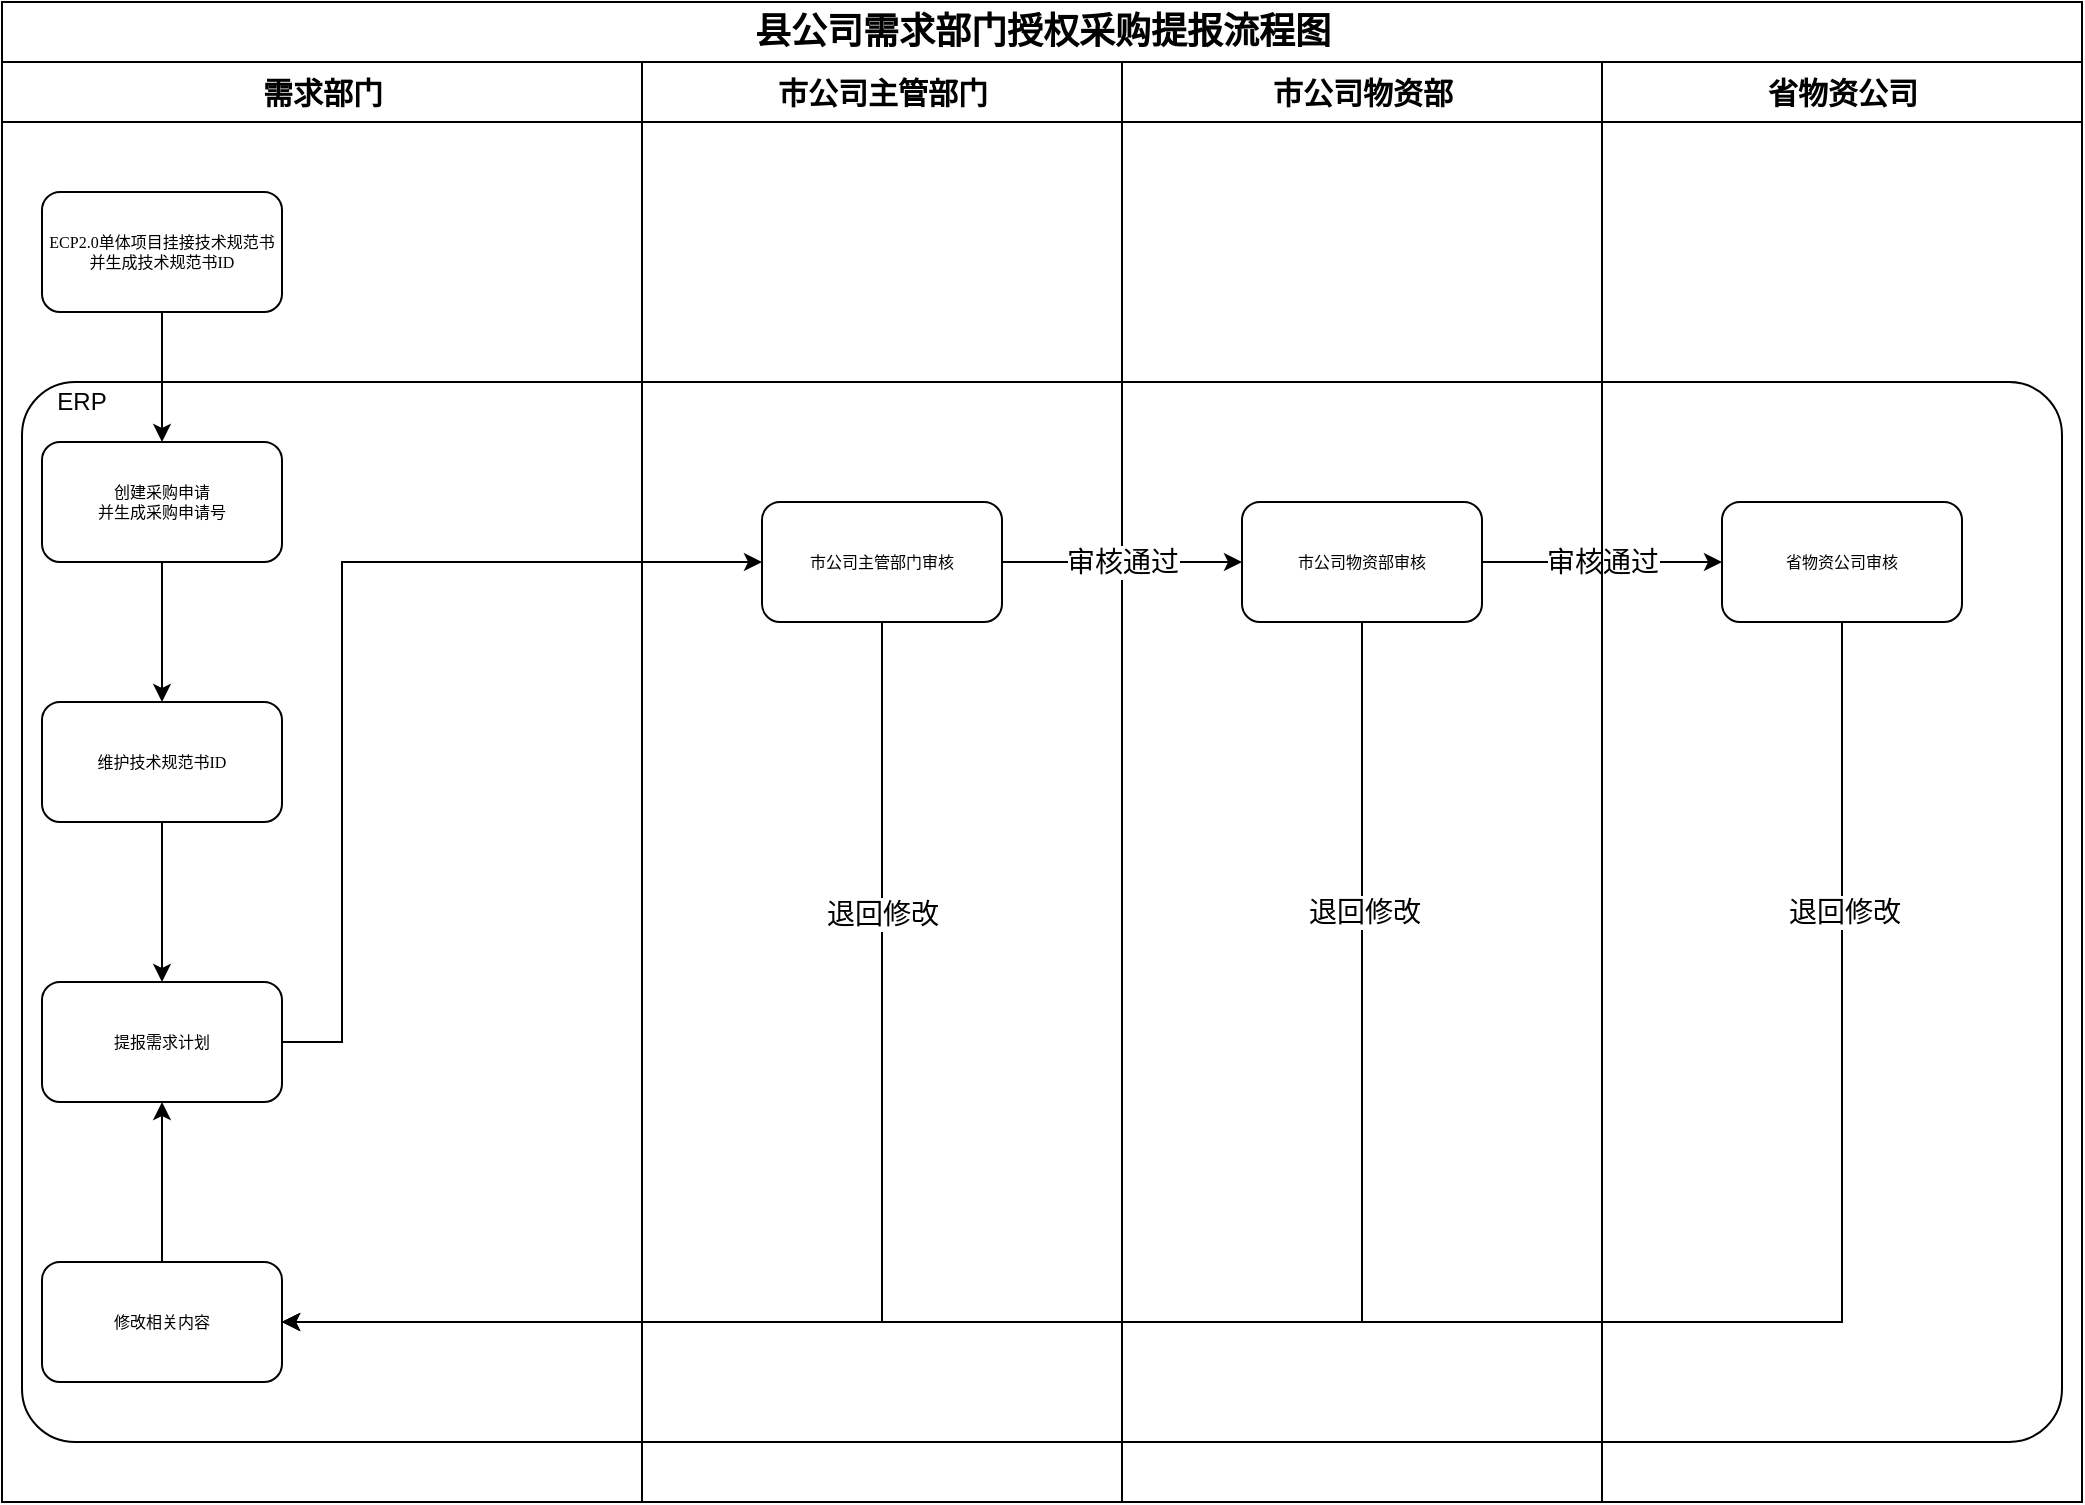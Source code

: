 <mxfile version="14.2.2" type="github">
  <diagram name="Page-1" id="74e2e168-ea6b-b213-b513-2b3c1d86103e">
    <mxGraphModel dx="1038" dy="548" grid="1" gridSize="10" guides="1" tooltips="1" connect="1" arrows="1" fold="1" page="1" pageScale="1" pageWidth="1100" pageHeight="850" background="#ffffff" math="0" shadow="0">
      <root>
        <mxCell id="0" />
        <mxCell id="1" parent="0" />
        <mxCell id="4cxhfHIo7UR-cVewsCCE-4" value="" style="rounded=1;whiteSpace=wrap;html=1;rotation=0;glass=0;perimeterSpacing=0;strokeOpacity=100;arcSize=5;" parent="1" vertex="1">
          <mxGeometry x="80" y="230" width="1020" height="530" as="geometry" />
        </mxCell>
        <mxCell id="77e6c97f196da883-1" value="&lt;font style=&quot;font-size: 18px;&quot;&gt;县公司需求部门授权采购提报流程图&lt;/font&gt;" style="swimlane;html=1;childLayout=stackLayout;startSize=30;rounded=0;shadow=0;labelBackgroundColor=none;strokeWidth=1;fontFamily=Verdana;fontSize=18;align=center;" parent="1" vertex="1">
          <mxGeometry x="70" y="40" width="1040" height="750" as="geometry" />
        </mxCell>
        <mxCell id="77e6c97f196da883-2" value="需求部门" style="swimlane;html=1;startSize=30;fontSize=15;" parent="77e6c97f196da883-1" vertex="1">
          <mxGeometry y="30" width="320" height="720" as="geometry" />
        </mxCell>
        <mxCell id="H4fo828ms0VRvZTViUcg-3" style="edgeStyle=orthogonalEdgeStyle;rounded=0;orthogonalLoop=1;jettySize=auto;html=1;exitX=0.5;exitY=1;exitDx=0;exitDy=0;entryX=0.5;entryY=0;entryDx=0;entryDy=0;fontSize=18;" parent="77e6c97f196da883-2" source="77e6c97f196da883-8" target="77e6c97f196da883-10" edge="1">
          <mxGeometry relative="1" as="geometry" />
        </mxCell>
        <mxCell id="77e6c97f196da883-8" value="ECP2.0单体项目挂接技术规范书并生成技术规范书ID" style="rounded=1;whiteSpace=wrap;html=1;shadow=0;labelBackgroundColor=none;strokeWidth=1;fontFamily=Verdana;fontSize=8;align=center;" parent="77e6c97f196da883-2" vertex="1">
          <mxGeometry x="20" y="65" width="120" height="60" as="geometry" />
        </mxCell>
        <mxCell id="H4fo828ms0VRvZTViUcg-5" style="edgeStyle=orthogonalEdgeStyle;rounded=0;orthogonalLoop=1;jettySize=auto;html=1;entryX=0.5;entryY=0;entryDx=0;entryDy=0;fontSize=18;" parent="77e6c97f196da883-2" source="77e6c97f196da883-10" target="H4fo828ms0VRvZTViUcg-4" edge="1">
          <mxGeometry relative="1" as="geometry" />
        </mxCell>
        <mxCell id="77e6c97f196da883-10" value="创建采购申请&lt;br&gt;并生成采购申请号" style="rounded=1;whiteSpace=wrap;html=1;shadow=0;labelBackgroundColor=none;strokeWidth=1;fontFamily=Verdana;fontSize=8;align=center;" parent="77e6c97f196da883-2" vertex="1">
          <mxGeometry x="20" y="190" width="120" height="60" as="geometry" />
        </mxCell>
        <mxCell id="H4fo828ms0VRvZTViUcg-4" value="维护技术规范书ID" style="rounded=1;whiteSpace=wrap;html=1;shadow=0;labelBackgroundColor=none;strokeWidth=1;fontFamily=Verdana;fontSize=8;align=center;" parent="77e6c97f196da883-2" vertex="1">
          <mxGeometry x="20" y="320" width="120" height="60" as="geometry" />
        </mxCell>
        <mxCell id="4cxhfHIo7UR-cVewsCCE-5" value="ERP" style="text;html=1;strokeColor=none;fillColor=none;align=center;verticalAlign=middle;whiteSpace=wrap;rounded=0;" parent="77e6c97f196da883-2" vertex="1">
          <mxGeometry x="20" y="160" width="40" height="20" as="geometry" />
        </mxCell>
        <mxCell id="77e6c97f196da883-3" value="市公司主管部门" style="swimlane;html=1;startSize=30;fontSize=15;" parent="77e6c97f196da883-1" vertex="1">
          <mxGeometry x="320" y="30" width="240" height="720" as="geometry" />
        </mxCell>
        <mxCell id="H4fo828ms0VRvZTViUcg-8" value="市公司主管部门审核" style="whiteSpace=wrap;html=1;rounded=1;shadow=0;fontFamily=Verdana;fontSize=8;strokeWidth=1;" parent="77e6c97f196da883-3" vertex="1">
          <mxGeometry x="60" y="220" width="120" height="60" as="geometry" />
        </mxCell>
        <mxCell id="77e6c97f196da883-6" value="市公司物资部" style="swimlane;html=1;startSize=30;fontSize=15;fontStyle=1" parent="77e6c97f196da883-1" vertex="1">
          <mxGeometry x="560" y="30" width="240" height="720" as="geometry" />
        </mxCell>
        <mxCell id="H4fo828ms0VRvZTViUcg-10" value="市公司物资部审核" style="whiteSpace=wrap;html=1;rounded=1;shadow=0;fontFamily=Verdana;fontSize=8;strokeWidth=1;" parent="77e6c97f196da883-6" vertex="1">
          <mxGeometry x="60" y="220" width="120" height="60" as="geometry" />
        </mxCell>
        <mxCell id="H4fo828ms0VRvZTViUcg-11" value="" style="edgeStyle=orthogonalEdgeStyle;rounded=0;orthogonalLoop=1;jettySize=auto;html=1;fontSize=14;" parent="77e6c97f196da883-1" source="H4fo828ms0VRvZTViUcg-8" target="H4fo828ms0VRvZTViUcg-10" edge="1">
          <mxGeometry relative="1" as="geometry" />
        </mxCell>
        <mxCell id="H4fo828ms0VRvZTViUcg-14" value="审核通过" style="edgeLabel;html=1;align=center;verticalAlign=middle;resizable=0;points=[];fontSize=14;" parent="H4fo828ms0VRvZTViUcg-11" vertex="1" connectable="0">
          <mxGeometry x="-0.167" y="-2" relative="1" as="geometry">
            <mxPoint x="10" y="-2" as="offset" />
          </mxGeometry>
        </mxCell>
        <mxCell id="H4fo828ms0VRvZTViUcg-13" value="审核通过" style="edgeStyle=orthogonalEdgeStyle;rounded=0;orthogonalLoop=1;jettySize=auto;html=1;fontSize=14;" parent="77e6c97f196da883-1" source="H4fo828ms0VRvZTViUcg-10" target="H4fo828ms0VRvZTViUcg-12" edge="1">
          <mxGeometry relative="1" as="geometry" />
        </mxCell>
        <mxCell id="77e6c97f196da883-7" value="省物资公司" style="swimlane;html=1;startSize=30;fontSize=15;" parent="77e6c97f196da883-1" vertex="1">
          <mxGeometry x="800" y="30" width="240" height="720" as="geometry" />
        </mxCell>
        <mxCell id="H4fo828ms0VRvZTViUcg-12" value="省物资公司审核" style="whiteSpace=wrap;html=1;rounded=1;shadow=0;fontFamily=Verdana;fontSize=8;strokeWidth=1;" parent="77e6c97f196da883-7" vertex="1">
          <mxGeometry x="60" y="220" width="120" height="60" as="geometry" />
        </mxCell>
        <mxCell id="H4fo828ms0VRvZTViUcg-9" value="" style="edgeStyle=orthogonalEdgeStyle;rounded=0;orthogonalLoop=1;jettySize=auto;html=1;fontSize=18;" parent="1" source="H4fo828ms0VRvZTViUcg-6" target="H4fo828ms0VRvZTViUcg-8" edge="1">
          <mxGeometry relative="1" as="geometry">
            <Array as="points">
              <mxPoint x="240" y="560" />
              <mxPoint x="240" y="320" />
            </Array>
          </mxGeometry>
        </mxCell>
        <mxCell id="H4fo828ms0VRvZTViUcg-6" value="提报需求计划" style="whiteSpace=wrap;html=1;rounded=1;shadow=0;fontFamily=Verdana;fontSize=8;strokeWidth=1;" parent="1" vertex="1">
          <mxGeometry x="90" y="530" width="120" height="60" as="geometry" />
        </mxCell>
        <mxCell id="H4fo828ms0VRvZTViUcg-7" value="" style="edgeStyle=orthogonalEdgeStyle;rounded=0;orthogonalLoop=1;jettySize=auto;html=1;fontSize=18;" parent="1" source="H4fo828ms0VRvZTViUcg-4" target="H4fo828ms0VRvZTViUcg-6" edge="1">
          <mxGeometry relative="1" as="geometry" />
        </mxCell>
        <mxCell id="H4fo828ms0VRvZTViUcg-20" style="edgeStyle=orthogonalEdgeStyle;rounded=0;orthogonalLoop=1;jettySize=auto;html=1;fontSize=14;entryX=1;entryY=0.5;entryDx=0;entryDy=0;" parent="1" source="H4fo828ms0VRvZTViUcg-8" target="H4fo828ms0VRvZTViUcg-21" edge="1">
          <mxGeometry relative="1" as="geometry">
            <mxPoint x="430" y="660" as="targetPoint" />
            <Array as="points">
              <mxPoint x="510" y="700" />
            </Array>
          </mxGeometry>
        </mxCell>
        <mxCell id="H4fo828ms0VRvZTViUcg-24" value="退回修改" style="edgeLabel;html=1;align=center;verticalAlign=middle;resizable=0;points=[];fontSize=14;" parent="H4fo828ms0VRvZTViUcg-20" vertex="1" connectable="0">
          <mxGeometry x="-0.346" y="-2" relative="1" as="geometry">
            <mxPoint x="2" y="-67" as="offset" />
          </mxGeometry>
        </mxCell>
        <mxCell id="H4fo828ms0VRvZTViUcg-25" style="edgeStyle=orthogonalEdgeStyle;rounded=0;orthogonalLoop=1;jettySize=auto;html=1;entryX=0.5;entryY=1;entryDx=0;entryDy=0;fontSize=14;" parent="1" source="H4fo828ms0VRvZTViUcg-21" target="H4fo828ms0VRvZTViUcg-6" edge="1">
          <mxGeometry relative="1" as="geometry" />
        </mxCell>
        <mxCell id="H4fo828ms0VRvZTViUcg-21" value="修改相关内容" style="whiteSpace=wrap;html=1;rounded=1;shadow=0;fontFamily=Verdana;fontSize=8;strokeWidth=1;" parent="1" vertex="1">
          <mxGeometry x="90" y="670" width="120" height="60" as="geometry" />
        </mxCell>
        <mxCell id="H4fo828ms0VRvZTViUcg-15" style="edgeStyle=orthogonalEdgeStyle;rounded=0;orthogonalLoop=1;jettySize=auto;html=1;fontSize=14;entryX=1;entryY=0.5;entryDx=0;entryDy=0;exitX=0.5;exitY=1;exitDx=0;exitDy=0;" parent="1" source="H4fo828ms0VRvZTViUcg-12" target="H4fo828ms0VRvZTViUcg-21" edge="1">
          <mxGeometry relative="1" as="geometry">
            <mxPoint x="670" y="700" as="targetPoint" />
            <Array as="points">
              <mxPoint x="990" y="700" />
            </Array>
          </mxGeometry>
        </mxCell>
        <mxCell id="H4fo828ms0VRvZTViUcg-17" value="退回修改" style="edgeLabel;html=1;align=center;verticalAlign=middle;resizable=0;points=[];fontSize=14;" parent="H4fo828ms0VRvZTViUcg-15" vertex="1" connectable="0">
          <mxGeometry x="0.082" y="-1" relative="1" as="geometry">
            <mxPoint x="262" y="-204" as="offset" />
          </mxGeometry>
        </mxCell>
        <mxCell id="H4fo828ms0VRvZTViUcg-18" style="edgeStyle=orthogonalEdgeStyle;rounded=0;orthogonalLoop=1;jettySize=auto;html=1;fontSize=14;entryX=1;entryY=0.5;entryDx=0;entryDy=0;exitX=0.5;exitY=1;exitDx=0;exitDy=0;" parent="1" source="H4fo828ms0VRvZTViUcg-10" target="H4fo828ms0VRvZTViUcg-21" edge="1">
          <mxGeometry relative="1" as="geometry">
            <Array as="points">
              <mxPoint x="750" y="700" />
            </Array>
            <mxPoint x="220" y="700" as="targetPoint" />
          </mxGeometry>
        </mxCell>
        <mxCell id="H4fo828ms0VRvZTViUcg-19" value="退回修改" style="edgeLabel;html=1;align=center;verticalAlign=middle;resizable=0;points=[];fontSize=14;" parent="H4fo828ms0VRvZTViUcg-18" vertex="1" connectable="0">
          <mxGeometry x="-0.095" relative="1" as="geometry">
            <mxPoint x="53" y="-205" as="offset" />
          </mxGeometry>
        </mxCell>
      </root>
    </mxGraphModel>
  </diagram>
</mxfile>
